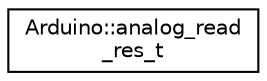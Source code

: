 digraph "Graphical Class Hierarchy"
{
  edge [fontname="Helvetica",fontsize="10",labelfontname="Helvetica",labelfontsize="10"];
  node [fontname="Helvetica",fontsize="10",shape=record];
  rankdir="LR";
  Node1 [label="Arduino::analog_read\l_res_t",height=0.2,width=0.4,color="black", fillcolor="white", style="filled",URL="$d3/d2d/structArduino_1_1analog__read__res__t.html"];
}
